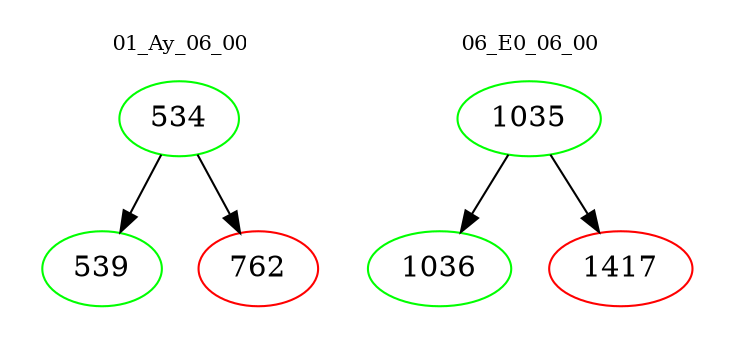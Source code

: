 digraph{
subgraph cluster_0 {
color = white
label = "01_Ay_06_00";
fontsize=10;
T0_534 [label="534", color="green"]
T0_534 -> T0_539 [color="black"]
T0_539 [label="539", color="green"]
T0_534 -> T0_762 [color="black"]
T0_762 [label="762", color="red"]
}
subgraph cluster_1 {
color = white
label = "06_E0_06_00";
fontsize=10;
T1_1035 [label="1035", color="green"]
T1_1035 -> T1_1036 [color="black"]
T1_1036 [label="1036", color="green"]
T1_1035 -> T1_1417 [color="black"]
T1_1417 [label="1417", color="red"]
}
}
